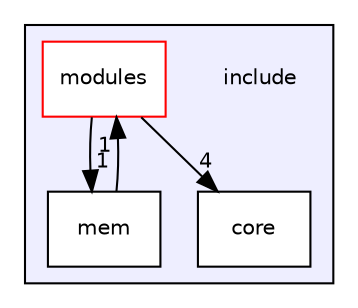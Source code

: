 digraph "include" {
  compound=true
  node [ fontsize="10", fontname="Helvetica"];
  edge [ labelfontsize="10", labelfontname="Helvetica"];
  subgraph clusterdir_d44c64559bbebec7f509842c48db8b23 {
    graph [ bgcolor="#eeeeff", pencolor="black", label="" URL="dir_d44c64559bbebec7f509842c48db8b23.html"];
    dir_d44c64559bbebec7f509842c48db8b23 [shape=plaintext label="include"];
    dir_3d69f64eaf81436fe2b22361382717e5 [shape=box label="core" color="black" fillcolor="white" style="filled" URL="dir_3d69f64eaf81436fe2b22361382717e5.html"];
    dir_3f291d0a4bf9b6fcd2f0124e71b8ed71 [shape=box label="mem" color="black" fillcolor="white" style="filled" URL="dir_3f291d0a4bf9b6fcd2f0124e71b8ed71.html"];
    dir_2b62a22b82aac776549c15514a2aafcf [shape=box label="modules" color="red" fillcolor="white" style="filled" URL="dir_2b62a22b82aac776549c15514a2aafcf.html"];
  }
  dir_3f291d0a4bf9b6fcd2f0124e71b8ed71->dir_2b62a22b82aac776549c15514a2aafcf [headlabel="1", labeldistance=1.5 headhref="dir_000009_000002.html"];
  dir_2b62a22b82aac776549c15514a2aafcf->dir_3d69f64eaf81436fe2b22361382717e5 [headlabel="4", labeldistance=1.5 headhref="dir_000002_000001.html"];
  dir_2b62a22b82aac776549c15514a2aafcf->dir_3f291d0a4bf9b6fcd2f0124e71b8ed71 [headlabel="1", labeldistance=1.5 headhref="dir_000002_000009.html"];
}
